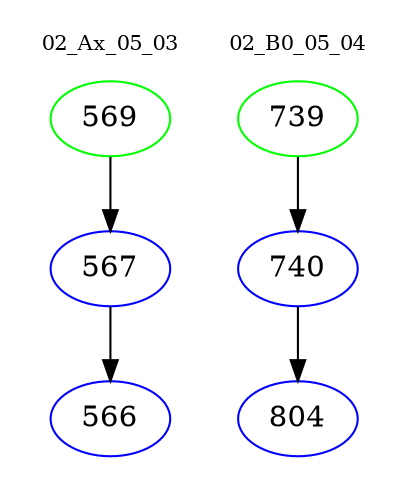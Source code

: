 digraph{
subgraph cluster_0 {
color = white
label = "02_Ax_05_03";
fontsize=10;
T0_569 [label="569", color="green"]
T0_569 -> T0_567 [color="black"]
T0_567 [label="567", color="blue"]
T0_567 -> T0_566 [color="black"]
T0_566 [label="566", color="blue"]
}
subgraph cluster_1 {
color = white
label = "02_B0_05_04";
fontsize=10;
T1_739 [label="739", color="green"]
T1_739 -> T1_740 [color="black"]
T1_740 [label="740", color="blue"]
T1_740 -> T1_804 [color="black"]
T1_804 [label="804", color="blue"]
}
}

